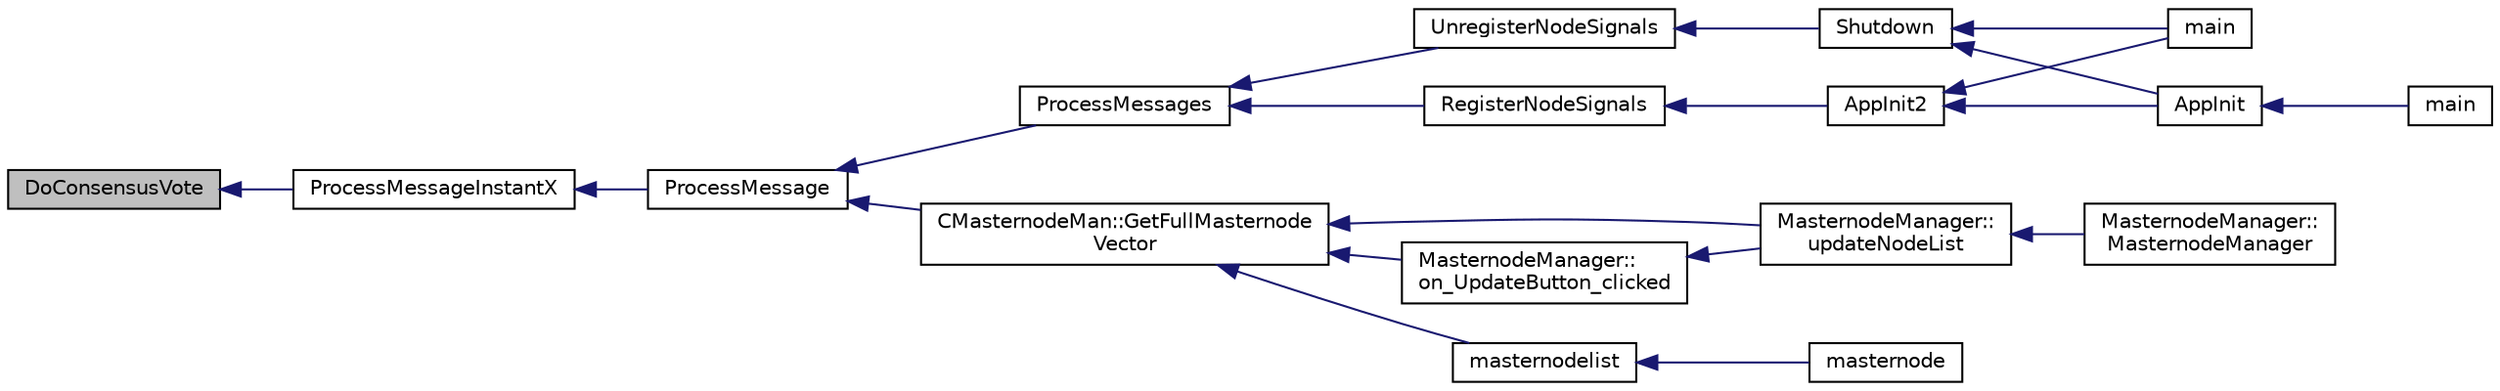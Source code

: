digraph "DoConsensusVote"
{
  edge [fontname="Helvetica",fontsize="10",labelfontname="Helvetica",labelfontsize="10"];
  node [fontname="Helvetica",fontsize="10",shape=record];
  rankdir="LR";
  Node290 [label="DoConsensusVote",height=0.2,width=0.4,color="black", fillcolor="grey75", style="filled", fontcolor="black"];
  Node290 -> Node291 [dir="back",color="midnightblue",fontsize="10",style="solid",fontname="Helvetica"];
  Node291 [label="ProcessMessageInstantX",height=0.2,width=0.4,color="black", fillcolor="white", style="filled",URL="$d6/d5f/instantx_8h.html#aa516cb499ead2691d8ab216a499db5d0"];
  Node291 -> Node292 [dir="back",color="midnightblue",fontsize="10",style="solid",fontname="Helvetica"];
  Node292 [label="ProcessMessage",height=0.2,width=0.4,color="black", fillcolor="white", style="filled",URL="$df/d0a/main_8cpp.html#a8ba92b1a4bce3c835e887a9073d17d8e"];
  Node292 -> Node293 [dir="back",color="midnightblue",fontsize="10",style="solid",fontname="Helvetica"];
  Node293 [label="ProcessMessages",height=0.2,width=0.4,color="black", fillcolor="white", style="filled",URL="$d4/dbf/main_8h.html#a196f9318f02448b85b28d612698934fd"];
  Node293 -> Node294 [dir="back",color="midnightblue",fontsize="10",style="solid",fontname="Helvetica"];
  Node294 [label="RegisterNodeSignals",height=0.2,width=0.4,color="black", fillcolor="white", style="filled",URL="$d4/dbf/main_8h.html#ab02615ff65f91d69f8d786ec900baa8a",tooltip="Register with a network node to receive its signals. "];
  Node294 -> Node295 [dir="back",color="midnightblue",fontsize="10",style="solid",fontname="Helvetica"];
  Node295 [label="AppInit2",height=0.2,width=0.4,color="black", fillcolor="white", style="filled",URL="$d8/dc0/init_8h.html#a1a4c1bfbf6ba1db77e988b89b9cadfd3",tooltip="Initialize ion. "];
  Node295 -> Node296 [dir="back",color="midnightblue",fontsize="10",style="solid",fontname="Helvetica"];
  Node296 [label="AppInit",height=0.2,width=0.4,color="black", fillcolor="white", style="filled",URL="$d4/d35/iond_8cpp.html#ac59316b767e6984e1285f0531275286b"];
  Node296 -> Node297 [dir="back",color="midnightblue",fontsize="10",style="solid",fontname="Helvetica"];
  Node297 [label="main",height=0.2,width=0.4,color="black", fillcolor="white", style="filled",URL="$d4/d35/iond_8cpp.html#a0ddf1224851353fc92bfbff6f499fa97"];
  Node295 -> Node298 [dir="back",color="midnightblue",fontsize="10",style="solid",fontname="Helvetica"];
  Node298 [label="main",height=0.2,width=0.4,color="black", fillcolor="white", style="filled",URL="$d5/d2d/ion_8cpp.html#a0ddf1224851353fc92bfbff6f499fa97"];
  Node293 -> Node299 [dir="back",color="midnightblue",fontsize="10",style="solid",fontname="Helvetica"];
  Node299 [label="UnregisterNodeSignals",height=0.2,width=0.4,color="black", fillcolor="white", style="filled",URL="$d4/dbf/main_8h.html#a3ef0cc6e9d9d6435ee2a5569244d6ebd",tooltip="Unregister a network node. "];
  Node299 -> Node300 [dir="back",color="midnightblue",fontsize="10",style="solid",fontname="Helvetica"];
  Node300 [label="Shutdown",height=0.2,width=0.4,color="black", fillcolor="white", style="filled",URL="$d8/dc0/init_8h.html#ac5f038c2b480cf9ef5e19e3eba8dbaf9"];
  Node300 -> Node296 [dir="back",color="midnightblue",fontsize="10",style="solid",fontname="Helvetica"];
  Node300 -> Node298 [dir="back",color="midnightblue",fontsize="10",style="solid",fontname="Helvetica"];
  Node292 -> Node301 [dir="back",color="midnightblue",fontsize="10",style="solid",fontname="Helvetica"];
  Node301 [label="CMasternodeMan::GetFullMasternode\lVector",height=0.2,width=0.4,color="black", fillcolor="white", style="filled",URL="$dc/d6b/class_c_masternode_man.html#ab39e213a7601e1bef2eba1d5d63206f5"];
  Node301 -> Node302 [dir="back",color="midnightblue",fontsize="10",style="solid",fontname="Helvetica"];
  Node302 [label="MasternodeManager::\lupdateNodeList",height=0.2,width=0.4,color="black", fillcolor="white", style="filled",URL="$d9/d70/class_masternode_manager.html#a5485a8bd6ccf673027165cc1207dfae9"];
  Node302 -> Node303 [dir="back",color="midnightblue",fontsize="10",style="solid",fontname="Helvetica"];
  Node303 [label="MasternodeManager::\lMasternodeManager",height=0.2,width=0.4,color="black", fillcolor="white", style="filled",URL="$d9/d70/class_masternode_manager.html#ad18cb99065e056e6b791e2356de826bf"];
  Node301 -> Node304 [dir="back",color="midnightblue",fontsize="10",style="solid",fontname="Helvetica"];
  Node304 [label="MasternodeManager::\lon_UpdateButton_clicked",height=0.2,width=0.4,color="black", fillcolor="white", style="filled",URL="$d9/d70/class_masternode_manager.html#ae8d07b4d869e3eb09fe1be445eff0430"];
  Node304 -> Node302 [dir="back",color="midnightblue",fontsize="10",style="solid",fontname="Helvetica"];
  Node301 -> Node305 [dir="back",color="midnightblue",fontsize="10",style="solid",fontname="Helvetica"];
  Node305 [label="masternodelist",height=0.2,width=0.4,color="black", fillcolor="white", style="filled",URL="$d5/d6b/rpcstashedsend_8cpp.html#a3a7ed7e37f21eb2912afc6e776f7236c"];
  Node305 -> Node306 [dir="back",color="midnightblue",fontsize="10",style="solid",fontname="Helvetica"];
  Node306 [label="masternode",height=0.2,width=0.4,color="black", fillcolor="white", style="filled",URL="$d5/d6b/rpcstashedsend_8cpp.html#a30609e443aeb47c29ed0878d16b1b5e1"];
}

